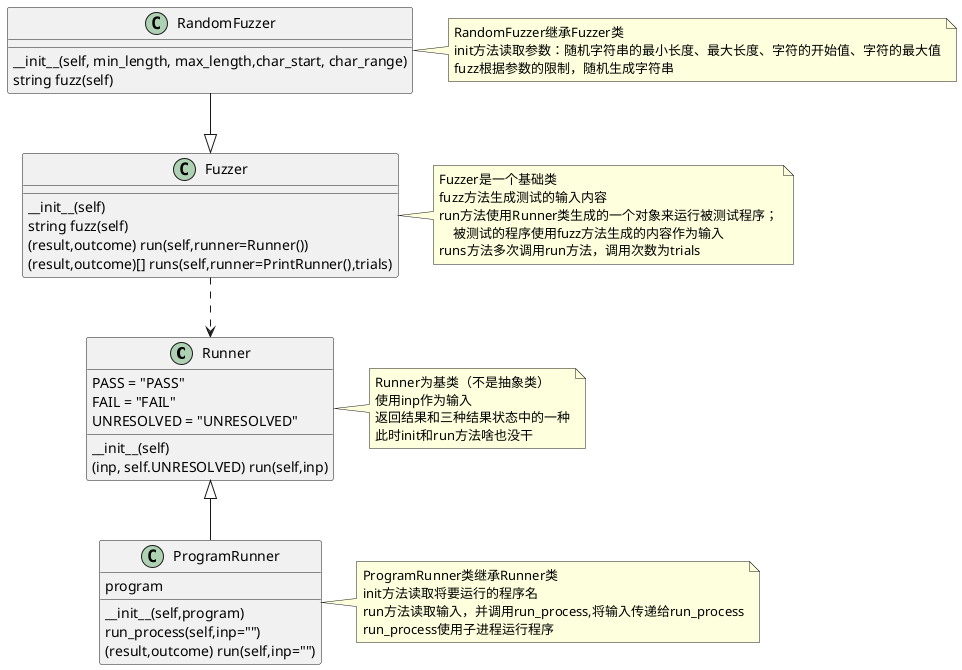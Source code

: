 @startuml 2_break_thing_with_random_input

class Runner{
    PASS = "PASS"
    FAIL = "FAIL"
    UNRESOLVED = "UNRESOLVED"
    __init__(self)
    (inp, self.UNRESOLVED) run(self,inp)
}
note right of Runner
    Runner为基类（不是抽象类）
    使用inp作为输入
    返回结果和三种结果状态中的一种
    此时init和run方法啥也没干
end note


class ProgramRunner{
    program
    __init__(self,program)
    run_process(self,inp="")
    (result,outcome) run(self,inp="")
}
Runner <|-- ProgramRunner
note right of ProgramRunner
    ProgramRunner类继承Runner类
    init方法读取将要运行的程序名
    run方法读取输入，并调用run_process,将输入传递给run_process
    run_process使用子进程运行程序
end note


class Fuzzer{
    __init__(self)
    string fuzz(self)
    (result,outcome) run(self,runner=Runner())
    (result,outcome)[] runs(self,runner=PrintRunner(),trials)
}
Fuzzer ..> Runner
note right of Fuzzer
    Fuzzer是一个基础类
    fuzz方法生成测试的输入内容
    run方法使用Runner类生成的一个对象来运行被测试程序；
        被测试的程序使用fuzz方法生成的内容作为输入
    runs方法多次调用run方法，调用次数为trials
end note

class RandomFuzzer{
    __init__(self, min_length, max_length,char_start, char_range)
    string fuzz(self)
}
RandomFuzzer --|> Fuzzer
note right of RandomFuzzer
    RandomFuzzer继承Fuzzer类
    init方法读取参数：随机字符串的最小长度、最大长度、字符的开始值、字符的最大值
    fuzz根据参数的限制，随机生成字符串
end note
@enduml
